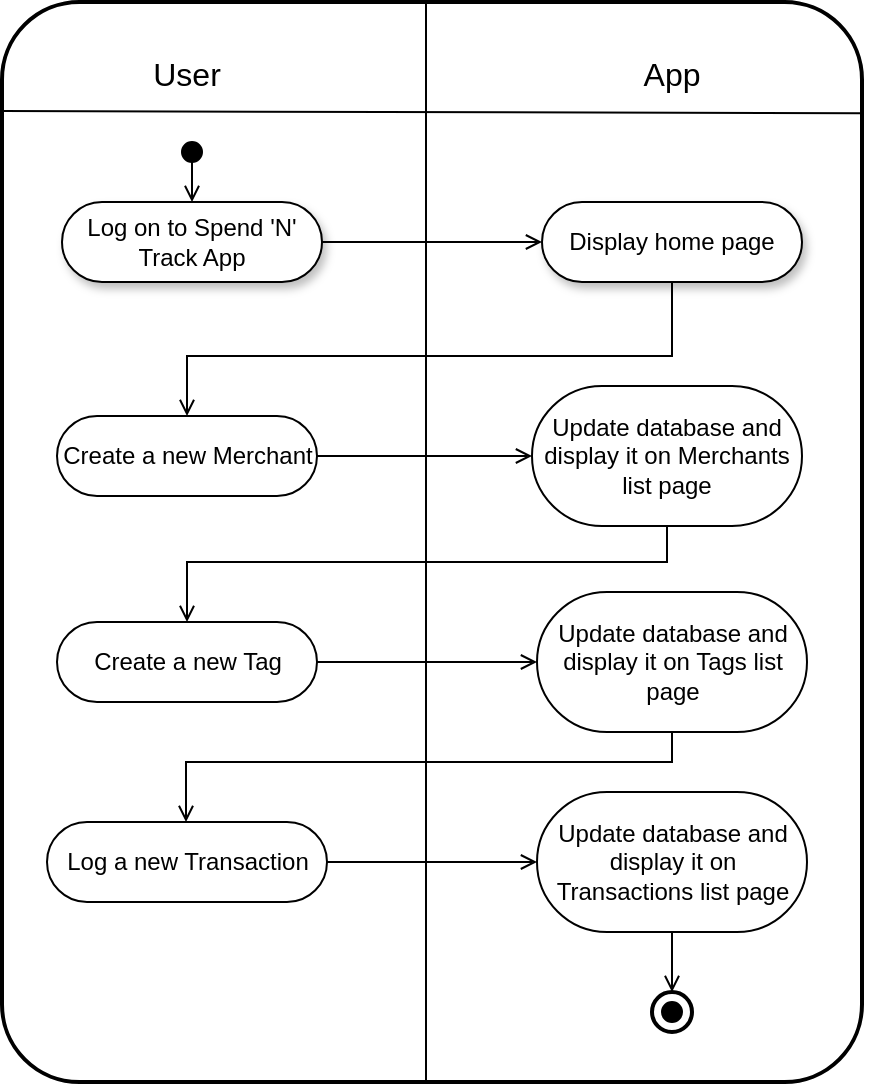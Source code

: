 <mxfile version="13.7.3" type="github">
  <diagram id="C5RBs43oDa-KdzZeNtuy" name="Page-1">
    <mxGraphModel dx="1243" dy="674" grid="1" gridSize="10" guides="1" tooltips="1" connect="1" arrows="1" fold="1" page="1" pageScale="1" pageWidth="827" pageHeight="1169" math="0" shadow="0">
      <root>
        <mxCell id="WIyWlLk6GJQsqaUBKTNV-0" />
        <mxCell id="WIyWlLk6GJQsqaUBKTNV-1" parent="WIyWlLk6GJQsqaUBKTNV-0" />
        <mxCell id="R0rl9IG8FzDHR8r-LkZb-49" value="" style="rounded=1;whiteSpace=wrap;html=1;shadow=0;strokeColor=#000000;strokeWidth=2;fillColor=none;gradientColor=none;fontSize=16;arcSize=9;" vertex="1" parent="WIyWlLk6GJQsqaUBKTNV-1">
          <mxGeometry x="210" y="100" width="430" height="540" as="geometry" />
        </mxCell>
        <mxCell id="R0rl9IG8FzDHR8r-LkZb-48" value="" style="endArrow=none;html=1;shadow=0;fontSize=16;" edge="1" parent="WIyWlLk6GJQsqaUBKTNV-1">
          <mxGeometry width="50" height="50" relative="1" as="geometry">
            <mxPoint x="422" y="640" as="sourcePoint" />
            <mxPoint x="422" y="100" as="targetPoint" />
          </mxGeometry>
        </mxCell>
        <mxCell id="R0rl9IG8FzDHR8r-LkZb-13" style="edgeStyle=orthogonalEdgeStyle;rounded=0;orthogonalLoop=1;jettySize=auto;html=1;exitX=1;exitY=0.5;exitDx=0;exitDy=0;entryX=0;entryY=0.5;entryDx=0;entryDy=0;endArrow=open;endFill=0;shadow=0;" edge="1" parent="WIyWlLk6GJQsqaUBKTNV-1" source="R0rl9IG8FzDHR8r-LkZb-4" target="R0rl9IG8FzDHR8r-LkZb-9">
          <mxGeometry relative="1" as="geometry" />
        </mxCell>
        <mxCell id="R0rl9IG8FzDHR8r-LkZb-4" value="Log on to Spend &#39;N&#39; Track App" style="rounded=1;whiteSpace=wrap;html=1;fillColor=#FFFFFF;perimeterSpacing=0;shadow=1;arcSize=50;" vertex="1" parent="WIyWlLk6GJQsqaUBKTNV-1">
          <mxGeometry x="240" y="200" width="130" height="40" as="geometry" />
        </mxCell>
        <mxCell id="R0rl9IG8FzDHR8r-LkZb-30" style="edgeStyle=orthogonalEdgeStyle;rounded=0;orthogonalLoop=1;jettySize=auto;html=1;exitX=0.5;exitY=1;exitDx=0;exitDy=0;entryX=0.5;entryY=0;entryDx=0;entryDy=0;shadow=0;endArrow=open;endFill=0;" edge="1" parent="WIyWlLk6GJQsqaUBKTNV-1" source="R0rl9IG8FzDHR8r-LkZb-9" target="R0rl9IG8FzDHR8r-LkZb-20">
          <mxGeometry relative="1" as="geometry">
            <Array as="points">
              <mxPoint x="545" y="277" />
              <mxPoint x="302" y="277" />
            </Array>
          </mxGeometry>
        </mxCell>
        <mxCell id="R0rl9IG8FzDHR8r-LkZb-9" value="Display home page" style="rounded=1;whiteSpace=wrap;html=1;fillColor=#FFFFFF;arcSize=50;shadow=1;" vertex="1" parent="WIyWlLk6GJQsqaUBKTNV-1">
          <mxGeometry x="480" y="200" width="130" height="40" as="geometry" />
        </mxCell>
        <mxCell id="R0rl9IG8FzDHR8r-LkZb-34" style="edgeStyle=orthogonalEdgeStyle;rounded=0;orthogonalLoop=1;jettySize=auto;html=1;exitX=1;exitY=0.5;exitDx=0;exitDy=0;entryX=0;entryY=0.5;entryDx=0;entryDy=0;shadow=0;endArrow=open;endFill=0;" edge="1" parent="WIyWlLk6GJQsqaUBKTNV-1" source="R0rl9IG8FzDHR8r-LkZb-14" target="R0rl9IG8FzDHR8r-LkZb-33">
          <mxGeometry relative="1" as="geometry" />
        </mxCell>
        <mxCell id="R0rl9IG8FzDHR8r-LkZb-14" value="Create a new Tag" style="rounded=1;whiteSpace=wrap;html=1;fillColor=#FFFFFF;arcSize=50;" vertex="1" parent="WIyWlLk6GJQsqaUBKTNV-1">
          <mxGeometry x="237.5" y="410" width="130" height="40" as="geometry" />
        </mxCell>
        <mxCell id="R0rl9IG8FzDHR8r-LkZb-32" style="edgeStyle=orthogonalEdgeStyle;rounded=0;orthogonalLoop=1;jettySize=auto;html=1;exitX=0.5;exitY=1;exitDx=0;exitDy=0;entryX=0.5;entryY=0;entryDx=0;entryDy=0;shadow=0;endArrow=open;endFill=0;" edge="1" parent="WIyWlLk6GJQsqaUBKTNV-1" source="R0rl9IG8FzDHR8r-LkZb-18" target="R0rl9IG8FzDHR8r-LkZb-14">
          <mxGeometry relative="1" as="geometry">
            <Array as="points">
              <mxPoint x="542" y="380" />
              <mxPoint x="302" y="380" />
            </Array>
          </mxGeometry>
        </mxCell>
        <mxCell id="R0rl9IG8FzDHR8r-LkZb-18" value="Update database and display it on Merchants list page" style="rounded=1;whiteSpace=wrap;html=1;fillColor=#FFFFFF;arcSize=50;" vertex="1" parent="WIyWlLk6GJQsqaUBKTNV-1">
          <mxGeometry x="475" y="292" width="135" height="70" as="geometry" />
        </mxCell>
        <mxCell id="R0rl9IG8FzDHR8r-LkZb-31" style="edgeStyle=orthogonalEdgeStyle;rounded=0;orthogonalLoop=1;jettySize=auto;html=1;exitX=1;exitY=0.5;exitDx=0;exitDy=0;entryX=0;entryY=0.5;entryDx=0;entryDy=0;shadow=0;endArrow=open;endFill=0;" edge="1" parent="WIyWlLk6GJQsqaUBKTNV-1" source="R0rl9IG8FzDHR8r-LkZb-20" target="R0rl9IG8FzDHR8r-LkZb-18">
          <mxGeometry relative="1" as="geometry" />
        </mxCell>
        <mxCell id="R0rl9IG8FzDHR8r-LkZb-20" value="Create a new Merchant" style="rounded=1;whiteSpace=wrap;html=1;fillColor=#FFFFFF;arcSize=50;" vertex="1" parent="WIyWlLk6GJQsqaUBKTNV-1">
          <mxGeometry x="237.5" y="307" width="130" height="40" as="geometry" />
        </mxCell>
        <mxCell id="R0rl9IG8FzDHR8r-LkZb-26" style="edgeStyle=orthogonalEdgeStyle;rounded=0;orthogonalLoop=1;jettySize=auto;html=1;exitX=0.5;exitY=1;exitDx=0;exitDy=0;entryX=0.5;entryY=0;entryDx=0;entryDy=0;shadow=0;endArrow=open;endFill=0;" edge="1" parent="WIyWlLk6GJQsqaUBKTNV-1" source="R0rl9IG8FzDHR8r-LkZb-25" target="R0rl9IG8FzDHR8r-LkZb-4">
          <mxGeometry relative="1" as="geometry" />
        </mxCell>
        <mxCell id="R0rl9IG8FzDHR8r-LkZb-25" value="" style="ellipse;whiteSpace=wrap;html=1;aspect=fixed;rounded=1;shadow=0;gradientColor=none;fillColor=#000000;" vertex="1" parent="WIyWlLk6GJQsqaUBKTNV-1">
          <mxGeometry x="300" y="170" width="10" height="10" as="geometry" />
        </mxCell>
        <mxCell id="R0rl9IG8FzDHR8r-LkZb-37" style="edgeStyle=orthogonalEdgeStyle;rounded=0;orthogonalLoop=1;jettySize=auto;html=1;exitX=1;exitY=0.5;exitDx=0;exitDy=0;entryX=0;entryY=0.5;entryDx=0;entryDy=0;shadow=0;endArrow=open;endFill=0;" edge="1" parent="WIyWlLk6GJQsqaUBKTNV-1" source="R0rl9IG8FzDHR8r-LkZb-28" target="R0rl9IG8FzDHR8r-LkZb-36">
          <mxGeometry relative="1" as="geometry" />
        </mxCell>
        <mxCell id="R0rl9IG8FzDHR8r-LkZb-28" value="Log a new Transaction" style="rounded=1;whiteSpace=wrap;html=1;fillColor=#FFFFFF;arcSize=50;" vertex="1" parent="WIyWlLk6GJQsqaUBKTNV-1">
          <mxGeometry x="232.5" y="510" width="140" height="40" as="geometry" />
        </mxCell>
        <mxCell id="R0rl9IG8FzDHR8r-LkZb-35" style="edgeStyle=orthogonalEdgeStyle;rounded=0;orthogonalLoop=1;jettySize=auto;html=1;exitX=0.5;exitY=1;exitDx=0;exitDy=0;shadow=0;endArrow=open;endFill=0;" edge="1" parent="WIyWlLk6GJQsqaUBKTNV-1" source="R0rl9IG8FzDHR8r-LkZb-33" target="R0rl9IG8FzDHR8r-LkZb-28">
          <mxGeometry relative="1" as="geometry">
            <Array as="points">
              <mxPoint x="545" y="480" />
              <mxPoint x="302" y="480" />
            </Array>
          </mxGeometry>
        </mxCell>
        <mxCell id="R0rl9IG8FzDHR8r-LkZb-33" value="Update database and display it on Tags list page" style="rounded=1;whiteSpace=wrap;html=1;fillColor=#FFFFFF;arcSize=50;" vertex="1" parent="WIyWlLk6GJQsqaUBKTNV-1">
          <mxGeometry x="477.5" y="395" width="135" height="70" as="geometry" />
        </mxCell>
        <mxCell id="R0rl9IG8FzDHR8r-LkZb-41" style="edgeStyle=orthogonalEdgeStyle;rounded=0;orthogonalLoop=1;jettySize=auto;html=1;exitX=0.5;exitY=1;exitDx=0;exitDy=0;entryX=0.5;entryY=0;entryDx=0;entryDy=0;shadow=0;endArrow=open;endFill=0;" edge="1" parent="WIyWlLk6GJQsqaUBKTNV-1" source="R0rl9IG8FzDHR8r-LkZb-36" target="R0rl9IG8FzDHR8r-LkZb-40">
          <mxGeometry relative="1" as="geometry" />
        </mxCell>
        <mxCell id="R0rl9IG8FzDHR8r-LkZb-36" value="Update database and display it on Transactions list page" style="rounded=1;whiteSpace=wrap;html=1;fillColor=#FFFFFF;arcSize=50;" vertex="1" parent="WIyWlLk6GJQsqaUBKTNV-1">
          <mxGeometry x="477.5" y="495" width="135" height="70" as="geometry" />
        </mxCell>
        <mxCell id="R0rl9IG8FzDHR8r-LkZb-38" value="" style="ellipse;whiteSpace=wrap;html=1;aspect=fixed;rounded=1;shadow=0;fillColor=#000000;gradientColor=none;" vertex="1" parent="WIyWlLk6GJQsqaUBKTNV-1">
          <mxGeometry x="540" y="600" width="10" height="10" as="geometry" />
        </mxCell>
        <mxCell id="R0rl9IG8FzDHR8r-LkZb-40" value="" style="ellipse;whiteSpace=wrap;html=1;aspect=fixed;rounded=1;shadow=0;strokeColor=#000000;gradientColor=none;fillColor=none;strokeWidth=2;" vertex="1" parent="WIyWlLk6GJQsqaUBKTNV-1">
          <mxGeometry x="535" y="595" width="20" height="20" as="geometry" />
        </mxCell>
        <mxCell id="R0rl9IG8FzDHR8r-LkZb-46" value="&lt;span style=&quot;font-size: 16px;&quot;&gt;User&lt;/span&gt;" style="text;html=1;strokeColor=none;fillColor=none;align=center;verticalAlign=top;whiteSpace=wrap;rounded=0;shadow=0;fontSize=16;fontStyle=0" vertex="1" parent="WIyWlLk6GJQsqaUBKTNV-1">
          <mxGeometry x="285" y="120" width="35" height="20" as="geometry" />
        </mxCell>
        <mxCell id="R0rl9IG8FzDHR8r-LkZb-47" value="App" style="text;html=1;strokeColor=none;fillColor=none;align=center;verticalAlign=top;whiteSpace=wrap;rounded=0;shadow=0;fontStyle=0;fontSize=16;" vertex="1" parent="WIyWlLk6GJQsqaUBKTNV-1">
          <mxGeometry x="525" y="120" width="40" height="20" as="geometry" />
        </mxCell>
        <mxCell id="R0rl9IG8FzDHR8r-LkZb-51" value="" style="endArrow=none;html=1;shadow=0;fontSize=16;entryX=0;entryY=0.101;entryDx=0;entryDy=0;entryPerimeter=0;exitX=1.002;exitY=0.103;exitDx=0;exitDy=0;exitPerimeter=0;" edge="1" parent="WIyWlLk6GJQsqaUBKTNV-1" source="R0rl9IG8FzDHR8r-LkZb-49" target="R0rl9IG8FzDHR8r-LkZb-49">
          <mxGeometry width="50" height="50" relative="1" as="geometry">
            <mxPoint x="400" y="190" as="sourcePoint" />
            <mxPoint x="450" y="140" as="targetPoint" />
          </mxGeometry>
        </mxCell>
      </root>
    </mxGraphModel>
  </diagram>
</mxfile>
